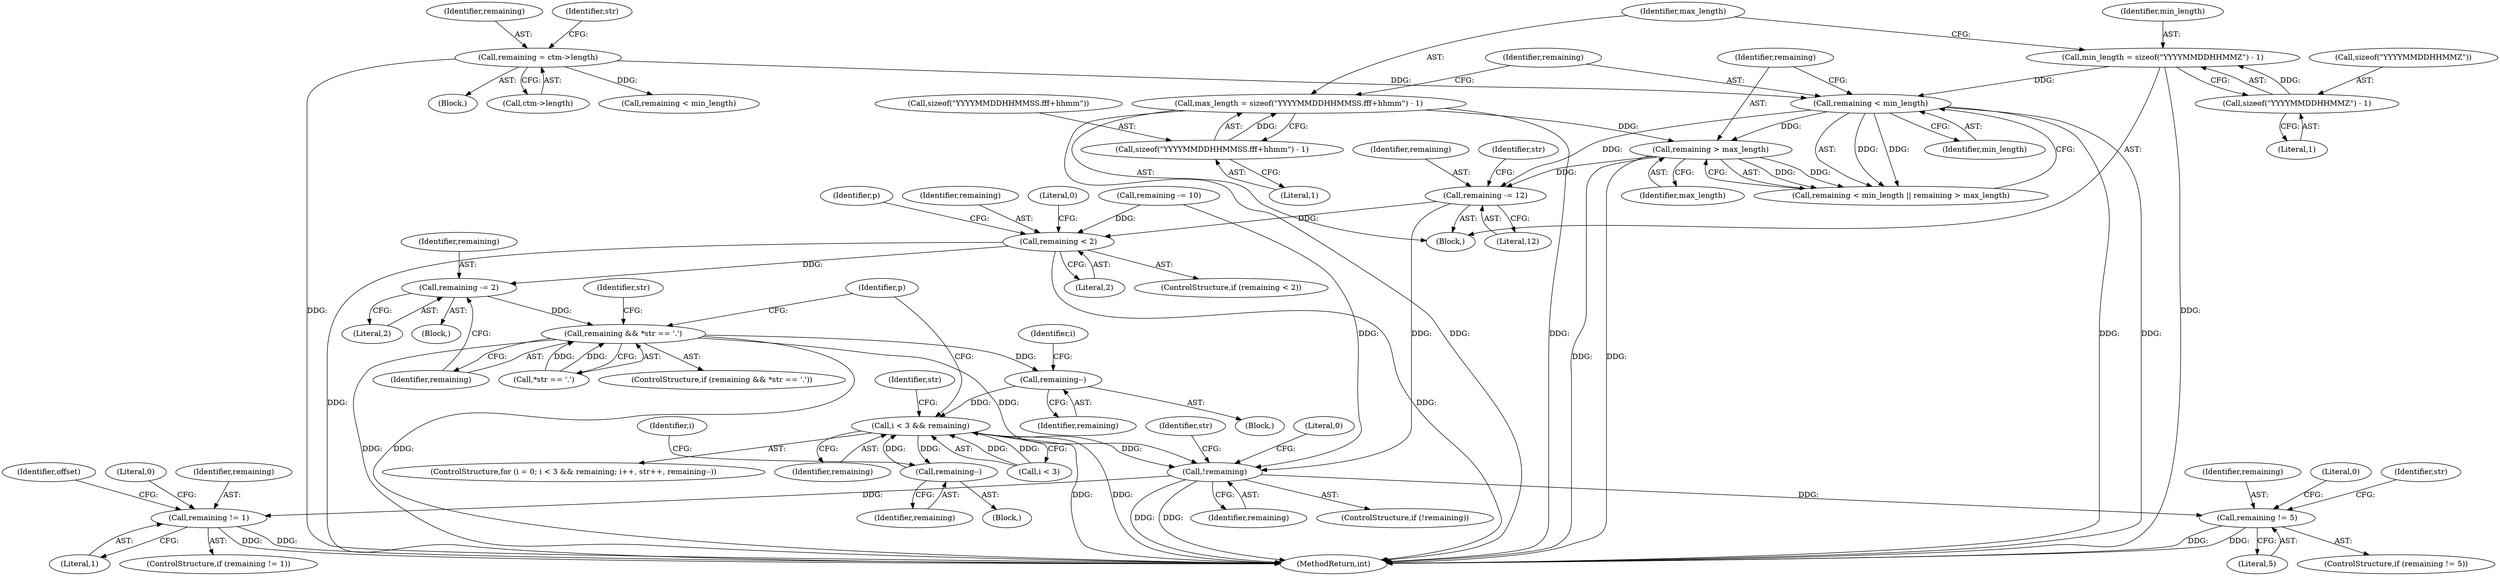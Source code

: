 digraph "0_openssl_f48b83b4fb7d6689584cf25f61ca63a4891f5b11@API" {
"1000218" [label="(Call,remaining -= 12)"];
"1000200" [label="(Call,remaining < min_length)"];
"1000126" [label="(Call,remaining = ctm->length)"];
"1000185" [label="(Call,min_length = sizeof(\"YYYYMMDDHHMMZ\") - 1)"];
"1000187" [label="(Call,sizeof(\"YYYYMMDDHHMMZ\") - 1)"];
"1000203" [label="(Call,remaining > max_length)"];
"1000192" [label="(Call,max_length = sizeof(\"YYYYMMDDHHMMSS.fff+hhmm\") - 1)"];
"1000194" [label="(Call,sizeof(\"YYYYMMDDHHMMSS.fff+hhmm\") - 1)"];
"1000250" [label="(Call,remaining < 2)"];
"1000269" [label="(Call,remaining -= 2)"];
"1000273" [label="(Call,remaining && *str == '.')"];
"1000282" [label="(Call,remaining--)"];
"1000288" [label="(Call,i < 3 && remaining)"];
"1000299" [label="(Call,remaining--)"];
"1000324" [label="(Call,!remaining)"];
"1000335" [label="(Call,remaining != 1)"];
"1000358" [label="(Call,remaining != 5)"];
"1000270" [label="(Identifier,remaining)"];
"1000325" [label="(Identifier,remaining)"];
"1000201" [label="(Identifier,remaining)"];
"1000271" [label="(Literal,2)"];
"1000186" [label="(Identifier,min_length)"];
"1000292" [label="(Identifier,remaining)"];
"1000286" [label="(Identifier,i)"];
"1000362" [label="(Literal,0)"];
"1000179" [label="(Call,remaining -= 10)"];
"1000279" [label="(Block,)"];
"1000335" [label="(Call,remaining != 1)"];
"1000113" [label="(Block,)"];
"1000274" [label="(Identifier,remaining)"];
"1000219" [label="(Identifier,remaining)"];
"1000367" [label="(Identifier,str)"];
"1000273" [label="(Call,remaining && *str == '.')"];
"1000323" [label="(ControlStructure,if (!remaining))"];
"1000193" [label="(Identifier,max_length)"];
"1000290" [label="(Identifier,i)"];
"1000283" [label="(Identifier,remaining)"];
"1000252" [label="(Literal,2)"];
"1000204" [label="(Identifier,remaining)"];
"1000316" [label="(Identifier,p)"];
"1000161" [label="(Call,remaining < min_length)"];
"1000272" [label="(ControlStructure,if (remaining && *str == '.'))"];
"1000132" [label="(Identifier,str)"];
"1000275" [label="(Call,*str == '.')"];
"1000199" [label="(Call,remaining < min_length || remaining > max_length)"];
"1000248" [label="(Block,)"];
"1000127" [label="(Identifier,remaining)"];
"1000289" [label="(Call,i < 3)"];
"1000306" [label="(Identifier,str)"];
"1000358" [label="(Call,remaining != 5)"];
"1000188" [label="(Call,sizeof(\"YYYYMMDDHHMMZ\"))"];
"1000357" [label="(ControlStructure,if (remaining != 5))"];
"1000296" [label="(Block,)"];
"1000225" [label="(Identifier,str)"];
"1000281" [label="(Identifier,str)"];
"1000187" [label="(Call,sizeof(\"YYYYMMDDHHMMZ\") - 1)"];
"1000220" [label="(Literal,12)"];
"1000200" [label="(Call,remaining < min_length)"];
"1000195" [label="(Call,sizeof(\"YYYYMMDDHHMMSS.fff+hhmm\"))"];
"1000282" [label="(Call,remaining--)"];
"1000341" [label="(Identifier,offset)"];
"1000339" [label="(Literal,0)"];
"1000327" [label="(Literal,0)"];
"1000359" [label="(Identifier,remaining)"];
"1000185" [label="(Call,min_length = sizeof(\"YYYYMMDDHHMMZ\") - 1)"];
"1000203" [label="(Call,remaining > max_length)"];
"1000194" [label="(Call,sizeof(\"YYYYMMDDHHMMSS.fff+hhmm\") - 1)"];
"1000334" [label="(ControlStructure,if (remaining != 1))"];
"1000192" [label="(Call,max_length = sizeof(\"YYYYMMDDHHMMSS.fff+hhmm\") - 1)"];
"1000251" [label="(Identifier,remaining)"];
"1000205" [label="(Identifier,max_length)"];
"1000331" [label="(Identifier,str)"];
"1000336" [label="(Identifier,remaining)"];
"1000197" [label="(Literal,1)"];
"1000202" [label="(Identifier,min_length)"];
"1000337" [label="(Literal,1)"];
"1000218" [label="(Call,remaining -= 12)"];
"1000190" [label="(Literal,1)"];
"1000183" [label="(Block,)"];
"1000250" [label="(Call,remaining < 2)"];
"1000249" [label="(ControlStructure,if (remaining < 2))"];
"1000126" [label="(Call,remaining = ctm->length)"];
"1000269" [label="(Call,remaining -= 2)"];
"1000254" [label="(Literal,0)"];
"1000299" [label="(Call,remaining--)"];
"1000324" [label="(Call,!remaining)"];
"1000570" [label="(MethodReturn,int)"];
"1000300" [label="(Identifier,remaining)"];
"1000360" [label="(Literal,5)"];
"1000284" [label="(ControlStructure,for (i = 0; i < 3 && remaining; i++, str++, remaining--))"];
"1000128" [label="(Call,ctm->length)"];
"1000288" [label="(Call,i < 3 && remaining)"];
"1000258" [label="(Identifier,p)"];
"1000218" -> "1000183"  [label="AST: "];
"1000218" -> "1000220"  [label="CFG: "];
"1000219" -> "1000218"  [label="AST: "];
"1000220" -> "1000218"  [label="AST: "];
"1000225" -> "1000218"  [label="CFG: "];
"1000200" -> "1000218"  [label="DDG: "];
"1000203" -> "1000218"  [label="DDG: "];
"1000218" -> "1000250"  [label="DDG: "];
"1000218" -> "1000324"  [label="DDG: "];
"1000200" -> "1000199"  [label="AST: "];
"1000200" -> "1000202"  [label="CFG: "];
"1000201" -> "1000200"  [label="AST: "];
"1000202" -> "1000200"  [label="AST: "];
"1000204" -> "1000200"  [label="CFG: "];
"1000199" -> "1000200"  [label="CFG: "];
"1000200" -> "1000570"  [label="DDG: "];
"1000200" -> "1000570"  [label="DDG: "];
"1000200" -> "1000199"  [label="DDG: "];
"1000200" -> "1000199"  [label="DDG: "];
"1000126" -> "1000200"  [label="DDG: "];
"1000185" -> "1000200"  [label="DDG: "];
"1000200" -> "1000203"  [label="DDG: "];
"1000126" -> "1000113"  [label="AST: "];
"1000126" -> "1000128"  [label="CFG: "];
"1000127" -> "1000126"  [label="AST: "];
"1000128" -> "1000126"  [label="AST: "];
"1000132" -> "1000126"  [label="CFG: "];
"1000126" -> "1000570"  [label="DDG: "];
"1000126" -> "1000161"  [label="DDG: "];
"1000185" -> "1000183"  [label="AST: "];
"1000185" -> "1000187"  [label="CFG: "];
"1000186" -> "1000185"  [label="AST: "];
"1000187" -> "1000185"  [label="AST: "];
"1000193" -> "1000185"  [label="CFG: "];
"1000185" -> "1000570"  [label="DDG: "];
"1000187" -> "1000185"  [label="DDG: "];
"1000187" -> "1000190"  [label="CFG: "];
"1000188" -> "1000187"  [label="AST: "];
"1000190" -> "1000187"  [label="AST: "];
"1000203" -> "1000199"  [label="AST: "];
"1000203" -> "1000205"  [label="CFG: "];
"1000204" -> "1000203"  [label="AST: "];
"1000205" -> "1000203"  [label="AST: "];
"1000199" -> "1000203"  [label="CFG: "];
"1000203" -> "1000570"  [label="DDG: "];
"1000203" -> "1000570"  [label="DDG: "];
"1000203" -> "1000199"  [label="DDG: "];
"1000203" -> "1000199"  [label="DDG: "];
"1000192" -> "1000203"  [label="DDG: "];
"1000192" -> "1000183"  [label="AST: "];
"1000192" -> "1000194"  [label="CFG: "];
"1000193" -> "1000192"  [label="AST: "];
"1000194" -> "1000192"  [label="AST: "];
"1000201" -> "1000192"  [label="CFG: "];
"1000192" -> "1000570"  [label="DDG: "];
"1000192" -> "1000570"  [label="DDG: "];
"1000194" -> "1000192"  [label="DDG: "];
"1000194" -> "1000197"  [label="CFG: "];
"1000195" -> "1000194"  [label="AST: "];
"1000197" -> "1000194"  [label="AST: "];
"1000250" -> "1000249"  [label="AST: "];
"1000250" -> "1000252"  [label="CFG: "];
"1000251" -> "1000250"  [label="AST: "];
"1000252" -> "1000250"  [label="AST: "];
"1000254" -> "1000250"  [label="CFG: "];
"1000258" -> "1000250"  [label="CFG: "];
"1000250" -> "1000570"  [label="DDG: "];
"1000250" -> "1000570"  [label="DDG: "];
"1000179" -> "1000250"  [label="DDG: "];
"1000250" -> "1000269"  [label="DDG: "];
"1000269" -> "1000248"  [label="AST: "];
"1000269" -> "1000271"  [label="CFG: "];
"1000270" -> "1000269"  [label="AST: "];
"1000271" -> "1000269"  [label="AST: "];
"1000274" -> "1000269"  [label="CFG: "];
"1000269" -> "1000273"  [label="DDG: "];
"1000273" -> "1000272"  [label="AST: "];
"1000273" -> "1000274"  [label="CFG: "];
"1000273" -> "1000275"  [label="CFG: "];
"1000274" -> "1000273"  [label="AST: "];
"1000275" -> "1000273"  [label="AST: "];
"1000281" -> "1000273"  [label="CFG: "];
"1000316" -> "1000273"  [label="CFG: "];
"1000273" -> "1000570"  [label="DDG: "];
"1000273" -> "1000570"  [label="DDG: "];
"1000275" -> "1000273"  [label="DDG: "];
"1000275" -> "1000273"  [label="DDG: "];
"1000273" -> "1000282"  [label="DDG: "];
"1000273" -> "1000324"  [label="DDG: "];
"1000282" -> "1000279"  [label="AST: "];
"1000282" -> "1000283"  [label="CFG: "];
"1000283" -> "1000282"  [label="AST: "];
"1000286" -> "1000282"  [label="CFG: "];
"1000282" -> "1000288"  [label="DDG: "];
"1000288" -> "1000284"  [label="AST: "];
"1000288" -> "1000289"  [label="CFG: "];
"1000288" -> "1000292"  [label="CFG: "];
"1000289" -> "1000288"  [label="AST: "];
"1000292" -> "1000288"  [label="AST: "];
"1000306" -> "1000288"  [label="CFG: "];
"1000316" -> "1000288"  [label="CFG: "];
"1000288" -> "1000570"  [label="DDG: "];
"1000288" -> "1000570"  [label="DDG: "];
"1000289" -> "1000288"  [label="DDG: "];
"1000289" -> "1000288"  [label="DDG: "];
"1000299" -> "1000288"  [label="DDG: "];
"1000288" -> "1000299"  [label="DDG: "];
"1000288" -> "1000324"  [label="DDG: "];
"1000299" -> "1000296"  [label="AST: "];
"1000299" -> "1000300"  [label="CFG: "];
"1000300" -> "1000299"  [label="AST: "];
"1000290" -> "1000299"  [label="CFG: "];
"1000324" -> "1000323"  [label="AST: "];
"1000324" -> "1000325"  [label="CFG: "];
"1000325" -> "1000324"  [label="AST: "];
"1000327" -> "1000324"  [label="CFG: "];
"1000331" -> "1000324"  [label="CFG: "];
"1000324" -> "1000570"  [label="DDG: "];
"1000324" -> "1000570"  [label="DDG: "];
"1000179" -> "1000324"  [label="DDG: "];
"1000324" -> "1000335"  [label="DDG: "];
"1000324" -> "1000358"  [label="DDG: "];
"1000335" -> "1000334"  [label="AST: "];
"1000335" -> "1000337"  [label="CFG: "];
"1000336" -> "1000335"  [label="AST: "];
"1000337" -> "1000335"  [label="AST: "];
"1000339" -> "1000335"  [label="CFG: "];
"1000341" -> "1000335"  [label="CFG: "];
"1000335" -> "1000570"  [label="DDG: "];
"1000335" -> "1000570"  [label="DDG: "];
"1000358" -> "1000357"  [label="AST: "];
"1000358" -> "1000360"  [label="CFG: "];
"1000359" -> "1000358"  [label="AST: "];
"1000360" -> "1000358"  [label="AST: "];
"1000362" -> "1000358"  [label="CFG: "];
"1000367" -> "1000358"  [label="CFG: "];
"1000358" -> "1000570"  [label="DDG: "];
"1000358" -> "1000570"  [label="DDG: "];
}
